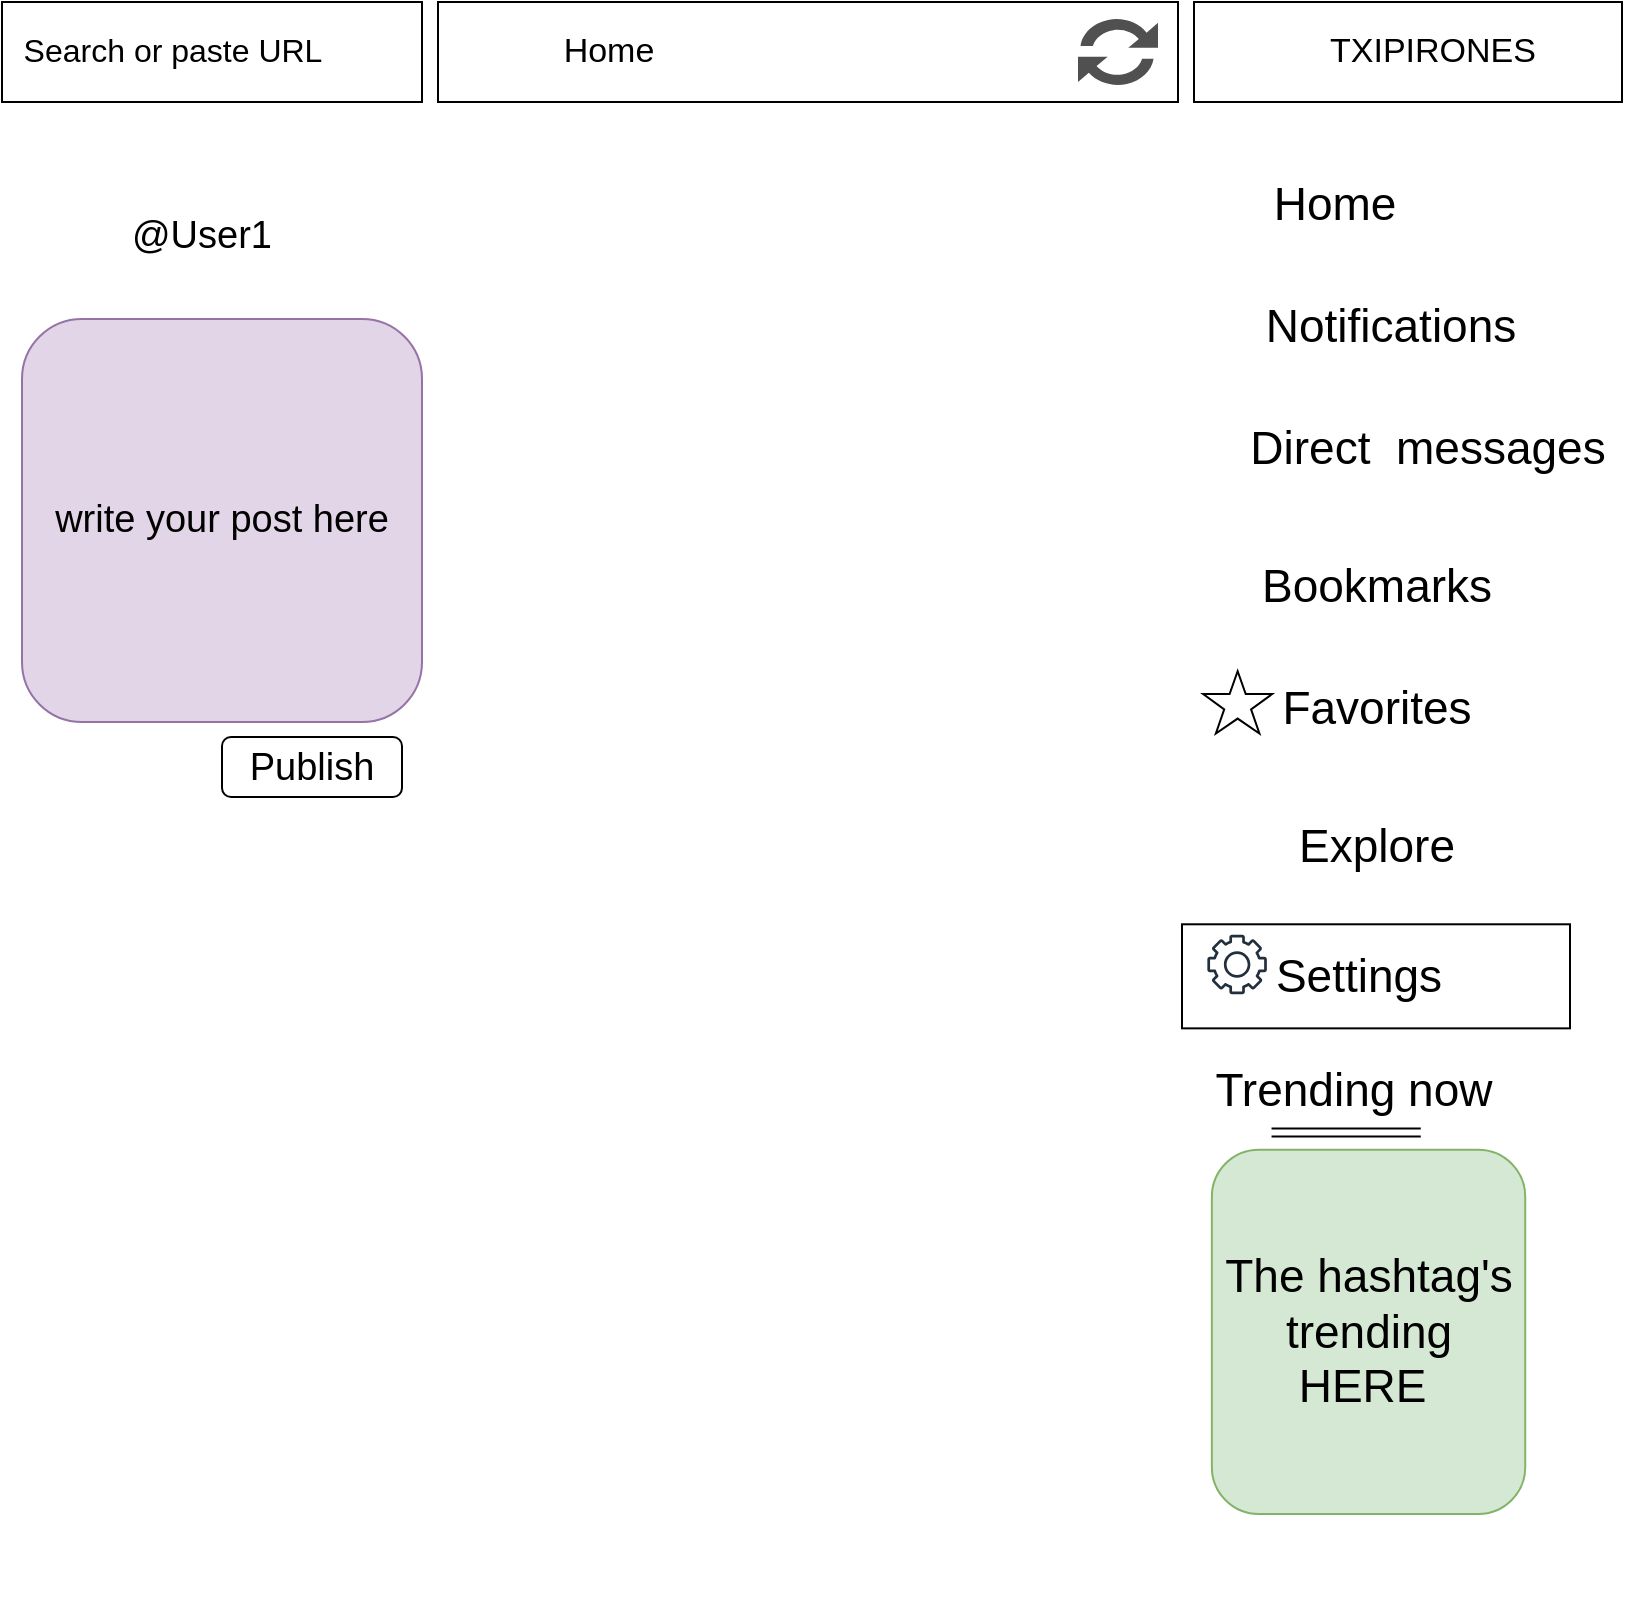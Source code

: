 <mxfile version="20.8.21" type="github">
  <diagram name="Página-1" id="4dHzZsptHQg3HBI9nLZd">
    <mxGraphModel dx="1764" dy="1027" grid="1" gridSize="10" guides="1" tooltips="1" connect="1" arrows="1" fold="1" page="1" pageScale="1" pageWidth="826" pageHeight="1169" math="0" shadow="0">
      <root>
        <mxCell id="0" />
        <mxCell id="1" parent="0" />
        <mxCell id="f9uXbdRx_iF1wwkuBuDu-3" value="" style="rounded=0;whiteSpace=wrap;html=1;" vertex="1" parent="1">
          <mxGeometry x="10" y="50" width="210" height="50" as="geometry" />
        </mxCell>
        <mxCell id="f9uXbdRx_iF1wwkuBuDu-4" value="" style="rounded=0;whiteSpace=wrap;html=1;" vertex="1" parent="1">
          <mxGeometry x="228" y="50" width="370" height="50" as="geometry" />
        </mxCell>
        <mxCell id="f9uXbdRx_iF1wwkuBuDu-5" value="" style="rounded=0;whiteSpace=wrap;html=1;" vertex="1" parent="1">
          <mxGeometry x="606" y="50" width="214" height="50" as="geometry" />
        </mxCell>
        <mxCell id="f9uXbdRx_iF1wwkuBuDu-6" value="" style="shape=image;html=1;verticalAlign=top;verticalLabelPosition=bottom;labelBackgroundColor=#ffffff;imageAspect=0;aspect=fixed;image=https://cdn1.iconfinder.com/data/icons/sea-24/32/Artboard_10sea-128.png" vertex="1" parent="1">
          <mxGeometry x="620" y="55" width="40" height="40" as="geometry" />
        </mxCell>
        <mxCell id="f9uXbdRx_iF1wwkuBuDu-7" value="&lt;font style=&quot;font-size: 17px;&quot;&gt;TXIPIRONES&lt;/font&gt;" style="text;html=1;align=center;verticalAlign=middle;resizable=0;points=[];autosize=1;strokeColor=none;fillColor=none;" vertex="1" parent="1">
          <mxGeometry x="660" y="60" width="130" height="30" as="geometry" />
        </mxCell>
        <mxCell id="f9uXbdRx_iF1wwkuBuDu-8" value="&lt;font style=&quot;font-size: 16px;&quot;&gt;Search or paste URL&lt;/font&gt;" style="text;html=1;align=center;verticalAlign=middle;resizable=0;points=[];autosize=1;strokeColor=none;fillColor=none;fontSize=17;" vertex="1" parent="1">
          <mxGeometry x="10" y="60" width="170" height="30" as="geometry" />
        </mxCell>
        <mxCell id="f9uXbdRx_iF1wwkuBuDu-9" value="" style="shape=image;html=1;verticalAlign=top;verticalLabelPosition=bottom;labelBackgroundColor=#ffffff;imageAspect=0;aspect=fixed;image=https://cdn4.iconfinder.com/data/icons/evil-icons-user-interface/64/magnifier-128.png;fontSize=16;imageBackground=none;imageBorder=none;" vertex="1" parent="1">
          <mxGeometry x="175" y="55" width="39" height="39" as="geometry" />
        </mxCell>
        <mxCell id="f9uXbdRx_iF1wwkuBuDu-10" value="&lt;font style=&quot;font-size: 17px;&quot;&gt;Home&lt;/font&gt;" style="text;html=1;align=center;verticalAlign=middle;resizable=0;points=[];autosize=1;strokeColor=none;fillColor=none;fontSize=16;" vertex="1" parent="1">
          <mxGeometry x="278" y="59.5" width="70" height="30" as="geometry" />
        </mxCell>
        <mxCell id="f9uXbdRx_iF1wwkuBuDu-11" value="" style="sketch=0;pointerEvents=1;shadow=0;dashed=0;html=1;strokeColor=none;labelPosition=center;verticalLabelPosition=bottom;verticalAlign=top;align=center;fillColor=#505050;shape=mxgraph.mscae.intune.update;fontFamily=Helvetica;fontSize=23;" vertex="1" parent="1">
          <mxGeometry x="548" y="57.5" width="40" height="35" as="geometry" />
        </mxCell>
        <mxCell id="f9uXbdRx_iF1wwkuBuDu-13" value="" style="shape=image;html=1;verticalAlign=top;verticalLabelPosition=bottom;labelBackgroundColor=#ffffff;imageAspect=0;aspect=fixed;image=https://cdn1.iconfinder.com/data/icons/sea-24/32/Artboard_26sea-128.png;fontSize=23;" vertex="1" parent="1">
          <mxGeometry x="238" y="51" width="48" height="48" as="geometry" />
        </mxCell>
        <mxCell id="f9uXbdRx_iF1wwkuBuDu-14" value="&lt;font style=&quot;font-size: 19px;&quot;&gt;@User1&lt;/font&gt;" style="text;html=1;strokeColor=none;fillColor=none;align=center;verticalAlign=middle;whiteSpace=wrap;rounded=0;fontSize=23;fontFamily=Helvetica;" vertex="1" parent="1">
          <mxGeometry x="80" y="150" width="60" height="30" as="geometry" />
        </mxCell>
        <mxCell id="f9uXbdRx_iF1wwkuBuDu-15" value="" style="shape=image;html=1;verticalAlign=top;verticalLabelPosition=bottom;labelBackgroundColor=#ffffff;imageAspect=0;aspect=fixed;image=https://cdn1.iconfinder.com/data/icons/ui-essential-17/32/UI_Essential_Outline_1_essential-app-ui-avatar-profile-user-account-128.png;fontFamily=Helvetica;fontSize=23;" vertex="1" parent="1">
          <mxGeometry x="20" y="150" width="50" height="50" as="geometry" />
        </mxCell>
        <mxCell id="f9uXbdRx_iF1wwkuBuDu-16" value="write your post here" style="rounded=1;whiteSpace=wrap;html=1;fontFamily=Helvetica;fontSize=19;fillColor=#e1d5e7;strokeColor=#9673a6;" vertex="1" parent="1">
          <mxGeometry x="20" y="208.5" width="200" height="201.5" as="geometry" />
        </mxCell>
        <mxCell id="f9uXbdRx_iF1wwkuBuDu-17" value="Publish" style="rounded=1;whiteSpace=wrap;html=1;fontFamily=Helvetica;fontSize=19;" vertex="1" parent="1">
          <mxGeometry x="120" y="417.5" width="90" height="30" as="geometry" />
        </mxCell>
        <mxCell id="f9uXbdRx_iF1wwkuBuDu-39" value="" style="group" vertex="1" connectable="0" parent="1">
          <mxGeometry x="535" y="130" width="285" height="724.0" as="geometry" />
        </mxCell>
        <mxCell id="f9uXbdRx_iF1wwkuBuDu-40" value="" style="group" vertex="1" connectable="0" parent="f9uXbdRx_iF1wwkuBuDu-39">
          <mxGeometry x="65" width="220" height="676" as="geometry" />
        </mxCell>
        <mxCell id="f9uXbdRx_iF1wwkuBuDu-20" value="Home" style="text;html=1;strokeColor=none;fillColor=none;align=center;verticalAlign=middle;whiteSpace=wrap;rounded=0;fontSize=23;fontFamily=Helvetica;" vertex="1" parent="f9uXbdRx_iF1wwkuBuDu-40">
          <mxGeometry x="54.469" y="7.371" width="44.769" height="26.884" as="geometry" />
        </mxCell>
        <mxCell id="f9uXbdRx_iF1wwkuBuDu-21" value="" style="shape=image;html=1;verticalAlign=top;verticalLabelPosition=bottom;labelBackgroundColor=#ffffff;imageAspect=0;aspect=fixed;image=https://cdn1.iconfinder.com/data/icons/sea-24/32/Artboard_26sea-128.png;fontSize=23;" vertex="1" parent="f9uXbdRx_iF1wwkuBuDu-40">
          <mxGeometry x="7.648" y="7.37" width="29.739" height="29.739" as="geometry" />
        </mxCell>
        <mxCell id="f9uXbdRx_iF1wwkuBuDu-22" value="Notifications" style="text;html=1;strokeColor=none;fillColor=none;align=center;verticalAlign=middle;whiteSpace=wrap;rounded=0;fontSize=23;fontFamily=Helvetica;" vertex="1" parent="f9uXbdRx_iF1wwkuBuDu-40">
          <mxGeometry x="82.077" y="68.944" width="44.769" height="26.017" as="geometry" />
        </mxCell>
        <mxCell id="f9uXbdRx_iF1wwkuBuDu-23" value="" style="shape=image;html=1;verticalAlign=top;verticalLabelPosition=bottom;labelBackgroundColor=#ffffff;imageAspect=0;aspect=fixed;image=https://cdn4.iconfinder.com/data/icons/ionicons/512/icon-ios7-bell-128.png;fontFamily=Helvetica;fontSize=23;" vertex="1" parent="f9uXbdRx_iF1wwkuBuDu-40">
          <mxGeometry x="3.931" y="63.37" width="37.174" height="37.174" as="geometry" />
        </mxCell>
        <mxCell id="f9uXbdRx_iF1wwkuBuDu-24" value="Direct&amp;nbsp; messages" style="text;html=1;strokeColor=none;fillColor=none;align=center;verticalAlign=middle;whiteSpace=wrap;rounded=0;fontSize=23;fontFamily=Helvetica;" vertex="1" parent="f9uXbdRx_iF1wwkuBuDu-40">
          <mxGeometry x="33" y="129.65" width="180" height="26.02" as="geometry" />
        </mxCell>
        <mxCell id="f9uXbdRx_iF1wwkuBuDu-25" value="" style="shape=image;html=1;verticalAlign=top;verticalLabelPosition=bottom;labelBackgroundColor=#ffffff;imageAspect=0;aspect=fixed;image=https://cdn4.iconfinder.com/data/icons/ionicons/512/icon-at-128.png;fontFamily=Helvetica;fontSize=23;" vertex="1" parent="f9uXbdRx_iF1wwkuBuDu-40">
          <mxGeometry x="4.13" y="126.03" width="33.26" height="33.26" as="geometry" />
        </mxCell>
        <mxCell id="f9uXbdRx_iF1wwkuBuDu-26" value="Bookmarks" style="text;html=1;strokeColor=none;fillColor=none;align=center;verticalAlign=middle;whiteSpace=wrap;rounded=0;fontSize=23;fontFamily=Helvetica;" vertex="1" parent="f9uXbdRx_iF1wwkuBuDu-40">
          <mxGeometry x="74.615" y="199.028" width="44.769" height="26.017" as="geometry" />
        </mxCell>
        <mxCell id="f9uXbdRx_iF1wwkuBuDu-27" value="Favorites" style="text;html=1;strokeColor=none;fillColor=none;align=center;verticalAlign=middle;whiteSpace=wrap;rounded=0;fontSize=23;fontFamily=Helvetica;" vertex="1" parent="f9uXbdRx_iF1wwkuBuDu-40">
          <mxGeometry x="74.615" y="259.733" width="44.769" height="26.017" as="geometry" />
        </mxCell>
        <mxCell id="f9uXbdRx_iF1wwkuBuDu-28" value="" style="verticalLabelPosition=bottom;verticalAlign=top;html=1;shape=mxgraph.basic.star;fontFamily=Helvetica;fontSize=23;" vertex="1" parent="f9uXbdRx_iF1wwkuBuDu-40">
          <mxGeometry x="10.59" y="254.64" width="34.47" height="31.11" as="geometry" />
        </mxCell>
        <mxCell id="f9uXbdRx_iF1wwkuBuDu-29" value="" style="shape=image;html=1;verticalAlign=top;verticalLabelPosition=bottom;labelBackgroundColor=#ffffff;imageAspect=0;aspect=fixed;image=https://cdn1.iconfinder.com/data/icons/material-core/18/bookmark-outline-128.png;fontFamily=Helvetica;fontSize=23;" vertex="1" parent="f9uXbdRx_iF1wwkuBuDu-40">
          <mxGeometry x="7.815" y="195.771" width="32.527" height="32.527" as="geometry" />
        </mxCell>
        <mxCell id="f9uXbdRx_iF1wwkuBuDu-30" value="Explore" style="text;html=1;strokeColor=none;fillColor=none;align=center;verticalAlign=middle;whiteSpace=wrap;rounded=0;fontSize=23;fontFamily=Helvetica;" vertex="1" parent="f9uXbdRx_iF1wwkuBuDu-40">
          <mxGeometry x="74.615" y="329.111" width="44.769" height="26.017" as="geometry" />
        </mxCell>
        <mxCell id="f9uXbdRx_iF1wwkuBuDu-31" value="" style="shape=image;html=1;verticalAlign=top;verticalLabelPosition=bottom;labelBackgroundColor=#ffffff;imageAspect=0;aspect=fixed;image=https://cdn0.iconfinder.com/data/icons/heroicons-ui/24/icon-hashtag-128.png;fontFamily=Helvetica;fontSize=23;" vertex="1" parent="f9uXbdRx_iF1wwkuBuDu-40">
          <mxGeometry x="5.969" y="307.43" width="49.565" height="49.565" as="geometry" />
        </mxCell>
        <mxCell id="f9uXbdRx_iF1wwkuBuDu-32" value="" style="rounded=0;whiteSpace=wrap;html=1;fontFamily=Helvetica;fontSize=23;" vertex="1" parent="f9uXbdRx_iF1wwkuBuDu-40">
          <mxGeometry y="381.144" width="194" height="52.033" as="geometry" />
        </mxCell>
        <mxCell id="f9uXbdRx_iF1wwkuBuDu-33" value="Settings" style="text;html=1;strokeColor=none;fillColor=none;align=center;verticalAlign=middle;whiteSpace=wrap;rounded=0;fontSize=23;fontFamily=Helvetica;" vertex="1" parent="f9uXbdRx_iF1wwkuBuDu-40">
          <mxGeometry x="65.662" y="394.153" width="44.769" height="26.017" as="geometry" />
        </mxCell>
        <mxCell id="f9uXbdRx_iF1wwkuBuDu-34" value="" style="sketch=0;outlineConnect=0;fontColor=#232F3E;gradientColor=none;fillColor=#232F3D;strokeColor=none;dashed=0;verticalLabelPosition=bottom;verticalAlign=top;align=center;html=1;fontSize=12;fontStyle=0;aspect=fixed;pointerEvents=1;shape=mxgraph.aws4.gear;fontFamily=Helvetica;" vertex="1" parent="f9uXbdRx_iF1wwkuBuDu-40">
          <mxGeometry x="12.685" y="386.348" width="29.739" height="29.739" as="geometry" />
        </mxCell>
        <mxCell id="f9uXbdRx_iF1wwkuBuDu-36" value="Trending now" style="text;html=1;strokeColor=none;fillColor=none;align=center;verticalAlign=middle;whiteSpace=wrap;rounded=0;fontSize=23;fontFamily=Helvetica;" vertex="1" parent="f9uXbdRx_iF1wwkuBuDu-40">
          <mxGeometry x="14.923" y="450.522" width="141.769" height="26.017" as="geometry" />
        </mxCell>
        <mxCell id="f9uXbdRx_iF1wwkuBuDu-37" value="" style="shape=link;html=1;rounded=0;fontFamily=Helvetica;fontSize=23;" edge="1" parent="f9uXbdRx_iF1wwkuBuDu-40">
          <mxGeometry width="100" relative="1" as="geometry">
            <mxPoint x="44.769" y="485.211" as="sourcePoint" />
            <mxPoint x="119.385" y="485.211" as="targetPoint" />
          </mxGeometry>
        </mxCell>
        <mxCell id="f9uXbdRx_iF1wwkuBuDu-38" value="The hashtag&#39;s trending HERE&amp;nbsp;" style="rounded=1;whiteSpace=wrap;html=1;fontFamily=Helvetica;fontSize=23;fillColor=#d5e8d4;strokeColor=#82b366;" vertex="1" parent="f9uXbdRx_iF1wwkuBuDu-40">
          <mxGeometry x="14.923" y="493.883" width="156.692" height="182.117" as="geometry" />
        </mxCell>
      </root>
    </mxGraphModel>
  </diagram>
</mxfile>
